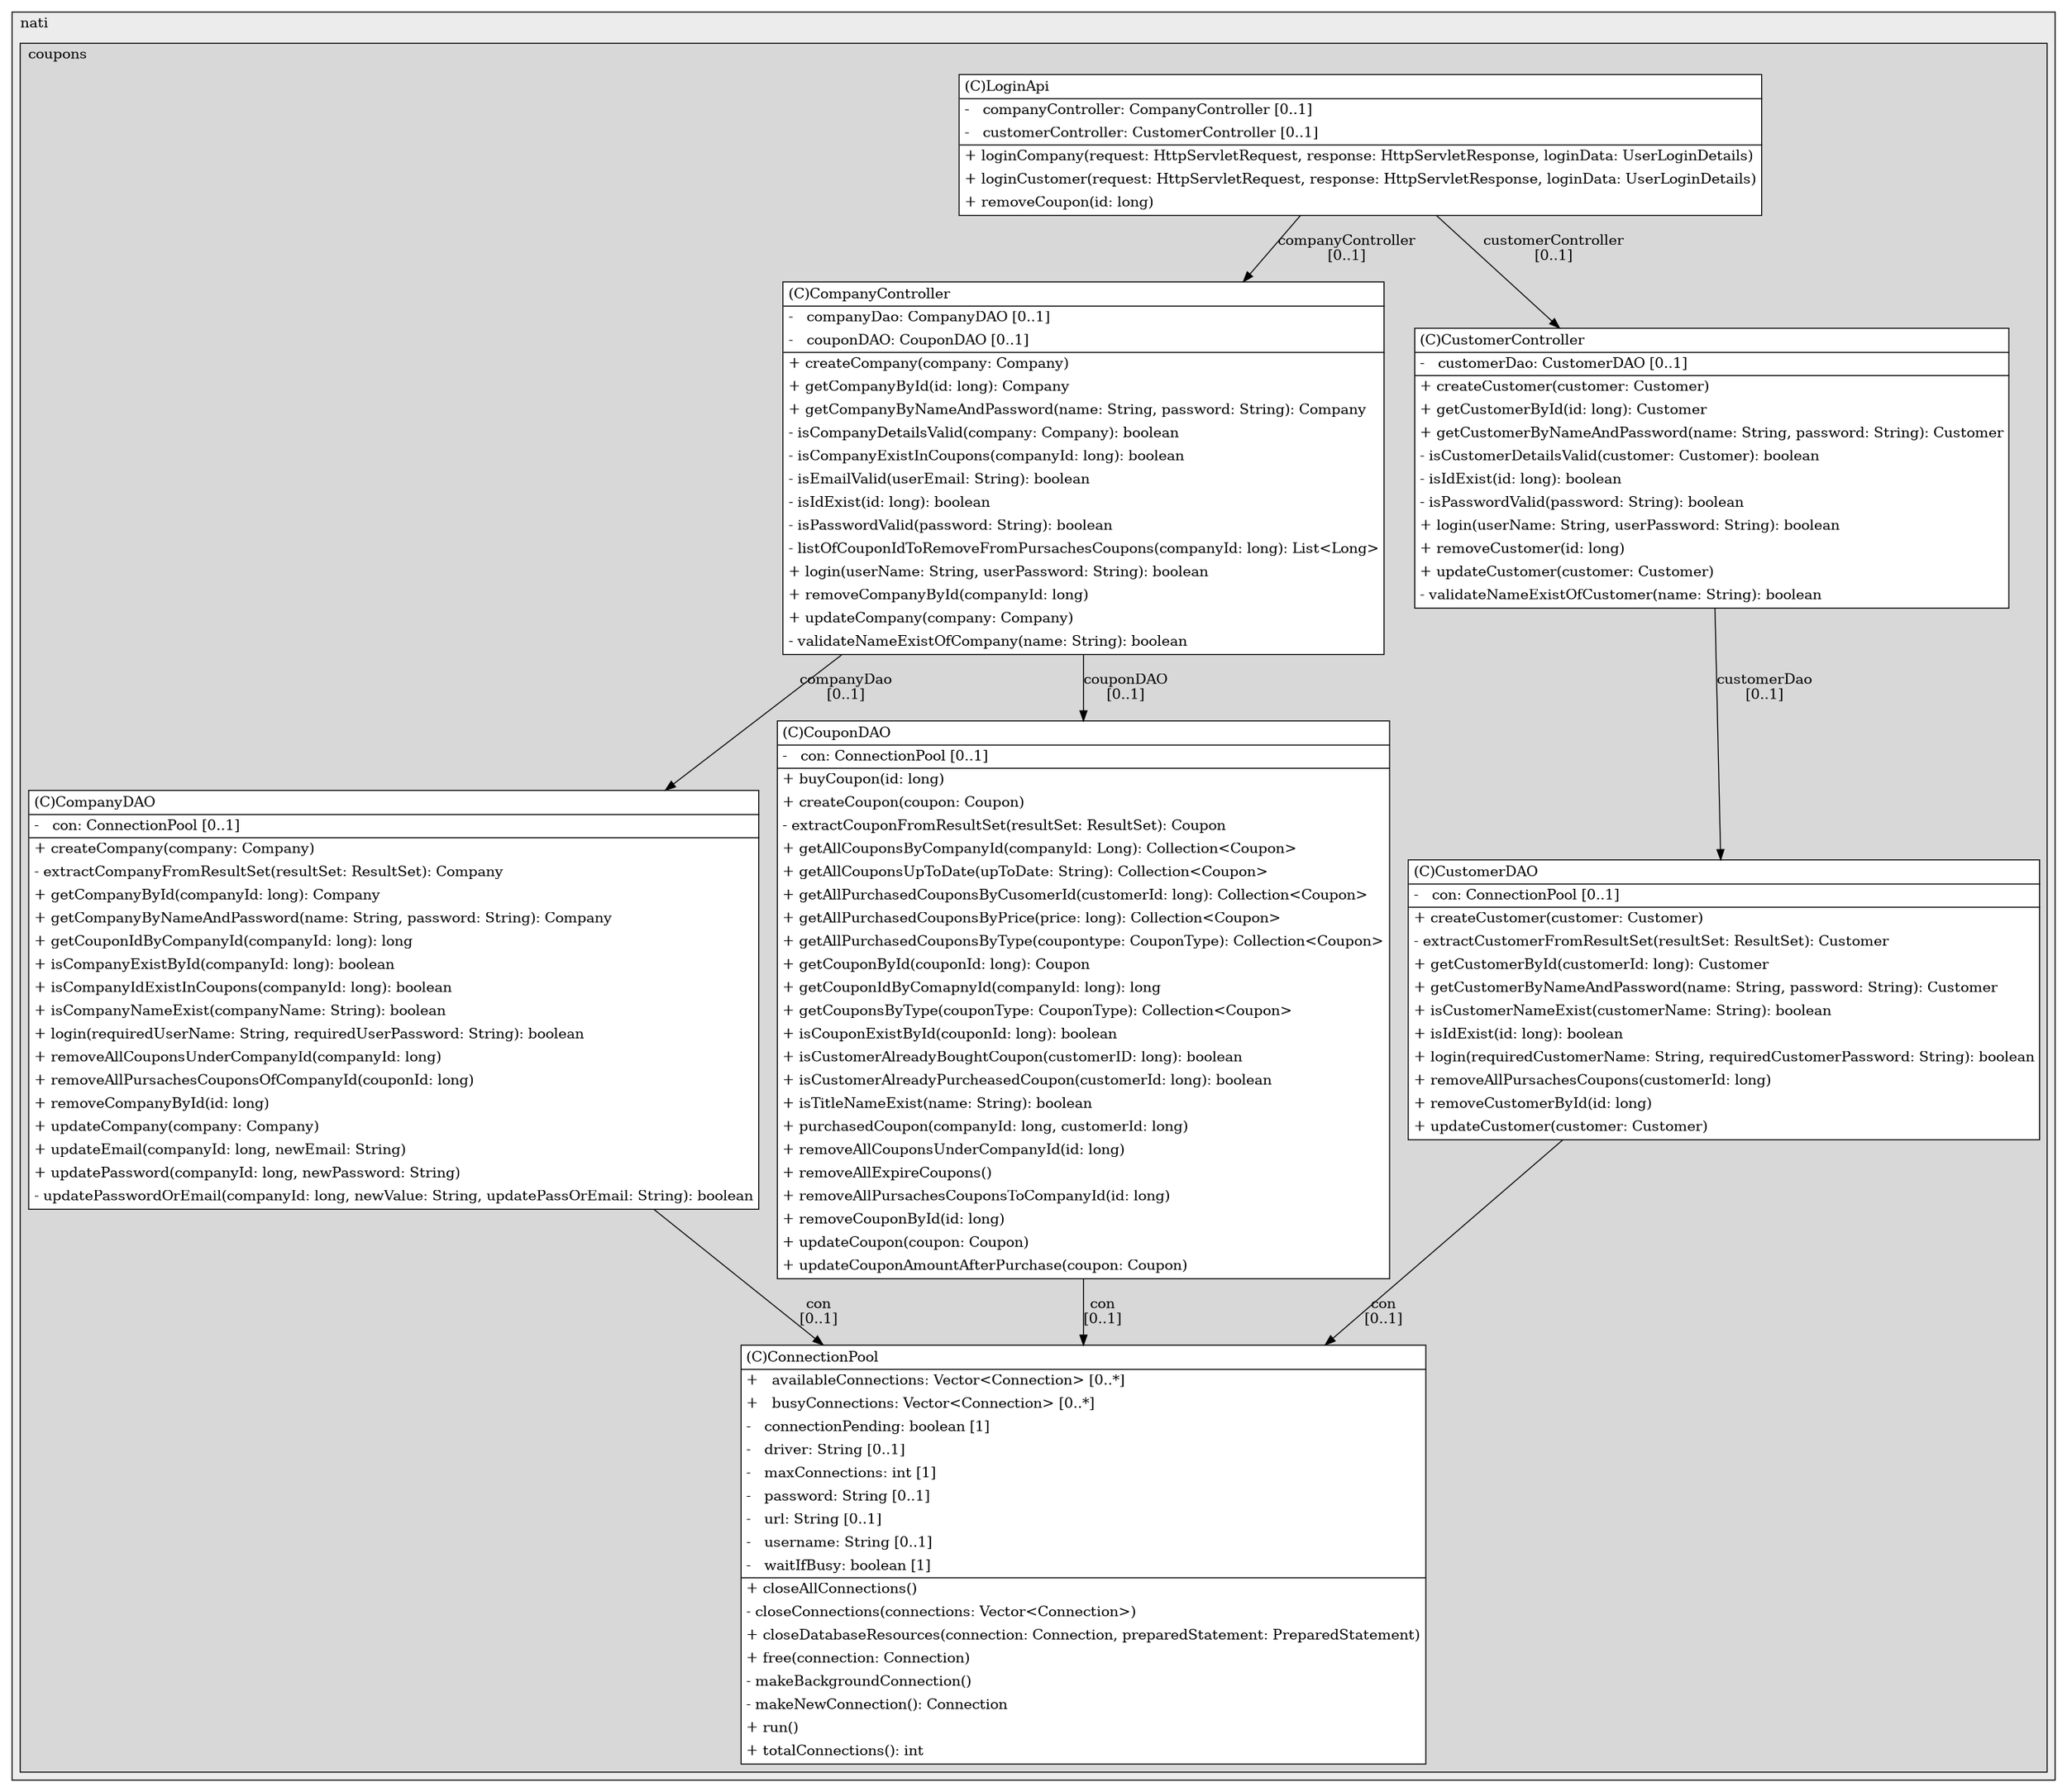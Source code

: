 @startuml

/' diagram meta data start
config=StructureConfiguration;
{
  "projectClassification": {
    "searchMode": "OpenProject", // OpenProject, AllProjects
    "includedProjects": "",
    "pathEndKeywords": "*.impl",
    "isClientPath": "",
    "isClientName": "",
    "isTestPath": "",
    "isTestName": "",
    "isMappingPath": "",
    "isMappingName": "",
    "isDataAccessPath": "",
    "isDataAccessName": "",
    "isDataStructurePath": "",
    "isDataStructureName": "",
    "isInterfaceStructuresPath": "",
    "isInterfaceStructuresName": "",
    "isEntryPointPath": "",
    "isEntryPointName": ""
  },
  "graphRestriction": {
    "classPackageExcludeFilter": "",
    "classPackageIncludeFilter": "",
    "classNameExcludeFilter": "",
    "classNameIncludeFilter": "",
    "methodNameExcludeFilter": "",
    "methodNameIncludeFilter": "",
    "removeByInheritance": "", // inheritance/annotation based filtering is done in a second step
    "removeByAnnotation": "",
    "removeByClassPackage": "", // cleanup the graph after inheritance/annotation based filtering is done
    "removeByClassName": "",
    "cutMappings": false,
    "cutEnum": true,
    "cutTests": true,
    "cutClient": true,
    "cutDataAccess": false,
    "cutInterfaceStructures": false,
    "cutDataStructures": false,
    "cutGetterAndSetter": true,
    "cutConstructors": true
  },
  "graphTraversal": {
    "forwardDepth": 6,
    "backwardDepth": 6,
    "classPackageExcludeFilter": "",
    "classPackageIncludeFilter": "",
    "classNameExcludeFilter": "",
    "classNameIncludeFilter": "",
    "methodNameExcludeFilter": "",
    "methodNameIncludeFilter": "",
    "hideMappings": false,
    "hideDataStructures": false,
    "hidePrivateMethods": true,
    "hideInterfaceCalls": true, // indirection: implementation -> interface (is hidden) -> implementation
    "onlyShowApplicationEntryPoints": false // root node is included
  },
  "details": {
    "aggregation": "GroupByClass", // ByClass, GroupByClass, None
    "showClassGenericTypes": true,
    "showMethods": true,
    "showMethodParameterNames": true,
    "showMethodParameterTypes": true,
    "showMethodReturnType": true,
    "showPackageLevels": 2,
    "showDetailedClassStructure": true
  },
  "rootClass": "com.nati.coupons.api.LoginApi"
}
diagram meta data end '/



digraph g {
    rankdir="TB"
    splines=polyline
    

'nodes 
subgraph cluster_3373928 { 
   	label=nati
	labeljust=l
	fillcolor="#ececec"
	style=filled
   
   subgraph cluster_501469319 { 
   	label=coupons
	labeljust=l
	fillcolor="#d8d8d8"
	style=filled
   
   CompanyController1113940164[
	label=<<TABLE BORDER="1" CELLBORDER="0" CELLPADDING="4" CELLSPACING="0">
<TR><TD ALIGN="LEFT" >(C)CompanyController</TD></TR>
<HR/>
<TR><TD ALIGN="LEFT" >-   companyDao: CompanyDAO [0..1]</TD></TR>
<TR><TD ALIGN="LEFT" >-   couponDAO: CouponDAO [0..1]</TD></TR>
<HR/>
<TR><TD ALIGN="LEFT" >+ createCompany(company: Company)</TD></TR>
<TR><TD ALIGN="LEFT" >+ getCompanyById(id: long): Company</TD></TR>
<TR><TD ALIGN="LEFT" >+ getCompanyByNameAndPassword(name: String, password: String): Company</TD></TR>
<TR><TD ALIGN="LEFT" >- isCompanyDetailsValid(company: Company): boolean</TD></TR>
<TR><TD ALIGN="LEFT" >- isCompanyExistInCoupons(companyId: long): boolean</TD></TR>
<TR><TD ALIGN="LEFT" >- isEmailValid(userEmail: String): boolean</TD></TR>
<TR><TD ALIGN="LEFT" >- isIdExist(id: long): boolean</TD></TR>
<TR><TD ALIGN="LEFT" >- isPasswordValid(password: String): boolean</TD></TR>
<TR><TD ALIGN="LEFT" >- listOfCouponIdToRemoveFromPursachesCoupons(companyId: long): List&lt;Long&gt;</TD></TR>
<TR><TD ALIGN="LEFT" >+ login(userName: String, userPassword: String): boolean</TD></TR>
<TR><TD ALIGN="LEFT" >+ removeCompanyById(companyId: long)</TD></TR>
<TR><TD ALIGN="LEFT" >+ updateCompany(company: Company)</TD></TR>
<TR><TD ALIGN="LEFT" >- validateNameExistOfCompany(name: String): boolean</TD></TR>
</TABLE>>
	style=filled
	margin=0
	shape=plaintext
	fillcolor="#FFFFFF"
];

CompanyDAO535161224[
	label=<<TABLE BORDER="1" CELLBORDER="0" CELLPADDING="4" CELLSPACING="0">
<TR><TD ALIGN="LEFT" >(C)CompanyDAO</TD></TR>
<HR/>
<TR><TD ALIGN="LEFT" >-   con: ConnectionPool [0..1]</TD></TR>
<HR/>
<TR><TD ALIGN="LEFT" >+ createCompany(company: Company)</TD></TR>
<TR><TD ALIGN="LEFT" >- extractCompanyFromResultSet(resultSet: ResultSet): Company</TD></TR>
<TR><TD ALIGN="LEFT" >+ getCompanyById(companyId: long): Company</TD></TR>
<TR><TD ALIGN="LEFT" >+ getCompanyByNameAndPassword(name: String, password: String): Company</TD></TR>
<TR><TD ALIGN="LEFT" >+ getCouponIdByCompanyId(companyId: long): long</TD></TR>
<TR><TD ALIGN="LEFT" >+ isCompanyExistById(companyId: long): boolean</TD></TR>
<TR><TD ALIGN="LEFT" >+ isCompanyIdExistInCoupons(companyId: long): boolean</TD></TR>
<TR><TD ALIGN="LEFT" >+ isCompanyNameExist(companyName: String): boolean</TD></TR>
<TR><TD ALIGN="LEFT" >+ login(requiredUserName: String, requiredUserPassword: String): boolean</TD></TR>
<TR><TD ALIGN="LEFT" >+ removeAllCouponsUnderCompanyId(companyId: long)</TD></TR>
<TR><TD ALIGN="LEFT" >+ removeAllPursachesCouponsOfCompanyId(couponId: long)</TD></TR>
<TR><TD ALIGN="LEFT" >+ removeCompanyById(id: long)</TD></TR>
<TR><TD ALIGN="LEFT" >+ updateCompany(company: Company)</TD></TR>
<TR><TD ALIGN="LEFT" >+ updateEmail(companyId: long, newEmail: String)</TD></TR>
<TR><TD ALIGN="LEFT" >+ updatePassword(companyId: long, newPassword: String)</TD></TR>
<TR><TD ALIGN="LEFT" >- updatePasswordOrEmail(companyId: long, newValue: String, updatePassOrEmail: String): boolean</TD></TR>
</TABLE>>
	style=filled
	margin=0
	shape=plaintext
	fillcolor="#FFFFFF"
];

ConnectionPool837948521[
	label=<<TABLE BORDER="1" CELLBORDER="0" CELLPADDING="4" CELLSPACING="0">
<TR><TD ALIGN="LEFT" >(C)ConnectionPool</TD></TR>
<HR/>
<TR><TD ALIGN="LEFT" >+   availableConnections: Vector&lt;Connection&gt; [0..*]</TD></TR>
<TR><TD ALIGN="LEFT" >+   busyConnections: Vector&lt;Connection&gt; [0..*]</TD></TR>
<TR><TD ALIGN="LEFT" >-   connectionPending: boolean [1]</TD></TR>
<TR><TD ALIGN="LEFT" >-   driver: String [0..1]</TD></TR>
<TR><TD ALIGN="LEFT" >-   maxConnections: int [1]</TD></TR>
<TR><TD ALIGN="LEFT" >-   password: String [0..1]</TD></TR>
<TR><TD ALIGN="LEFT" >-   url: String [0..1]</TD></TR>
<TR><TD ALIGN="LEFT" >-   username: String [0..1]</TD></TR>
<TR><TD ALIGN="LEFT" >-   waitIfBusy: boolean [1]</TD></TR>
<HR/>
<TR><TD ALIGN="LEFT" >+ closeAllConnections()</TD></TR>
<TR><TD ALIGN="LEFT" >- closeConnections(connections: Vector&lt;Connection&gt;)</TD></TR>
<TR><TD ALIGN="LEFT" >+ closeDatabaseResources(connection: Connection, preparedStatement: PreparedStatement)</TD></TR>
<TR><TD ALIGN="LEFT" >+ free(connection: Connection)</TD></TR>
<TR><TD ALIGN="LEFT" >- makeBackgroundConnection()</TD></TR>
<TR><TD ALIGN="LEFT" >- makeNewConnection(): Connection</TD></TR>
<TR><TD ALIGN="LEFT" >+ run()</TD></TR>
<TR><TD ALIGN="LEFT" >+ totalConnections(): int</TD></TR>
</TABLE>>
	style=filled
	margin=0
	shape=plaintext
	fillcolor="#FFFFFF"
];

CouponDAO535161224[
	label=<<TABLE BORDER="1" CELLBORDER="0" CELLPADDING="4" CELLSPACING="0">
<TR><TD ALIGN="LEFT" >(C)CouponDAO</TD></TR>
<HR/>
<TR><TD ALIGN="LEFT" >-   con: ConnectionPool [0..1]</TD></TR>
<HR/>
<TR><TD ALIGN="LEFT" >+ buyCoupon(id: long)</TD></TR>
<TR><TD ALIGN="LEFT" >+ createCoupon(coupon: Coupon)</TD></TR>
<TR><TD ALIGN="LEFT" >- extractCouponFromResultSet(resultSet: ResultSet): Coupon</TD></TR>
<TR><TD ALIGN="LEFT" >+ getAllCouponsByCompanyId(companyId: Long): Collection&lt;Coupon&gt;</TD></TR>
<TR><TD ALIGN="LEFT" >+ getAllCouponsUpToDate(upToDate: String): Collection&lt;Coupon&gt;</TD></TR>
<TR><TD ALIGN="LEFT" >+ getAllPurchasedCouponsByCusomerId(customerId: long): Collection&lt;Coupon&gt;</TD></TR>
<TR><TD ALIGN="LEFT" >+ getAllPurchasedCouponsByPrice(price: long): Collection&lt;Coupon&gt;</TD></TR>
<TR><TD ALIGN="LEFT" >+ getAllPurchasedCouponsByType(coupontype: CouponType): Collection&lt;Coupon&gt;</TD></TR>
<TR><TD ALIGN="LEFT" >+ getCouponById(couponId: long): Coupon</TD></TR>
<TR><TD ALIGN="LEFT" >+ getCouponIdByComapnyId(companyId: long): long</TD></TR>
<TR><TD ALIGN="LEFT" >+ getCouponsByType(couponType: CouponType): Collection&lt;Coupon&gt;</TD></TR>
<TR><TD ALIGN="LEFT" >+ isCouponExistById(couponId: long): boolean</TD></TR>
<TR><TD ALIGN="LEFT" >+ isCustomerAlreadyBoughtCoupon(customerID: long): boolean</TD></TR>
<TR><TD ALIGN="LEFT" >+ isCustomerAlreadyPurcheasedCoupon(customerId: long): boolean</TD></TR>
<TR><TD ALIGN="LEFT" >+ isTitleNameExist(name: String): boolean</TD></TR>
<TR><TD ALIGN="LEFT" >+ purchasedCoupon(companyId: long, customerId: long)</TD></TR>
<TR><TD ALIGN="LEFT" >+ removeAllCouponsUnderCompanyId(id: long)</TD></TR>
<TR><TD ALIGN="LEFT" >+ removeAllExpireCoupons()</TD></TR>
<TR><TD ALIGN="LEFT" >+ removeAllPursachesCouponsToCompanyId(id: long)</TD></TR>
<TR><TD ALIGN="LEFT" >+ removeCouponById(id: long)</TD></TR>
<TR><TD ALIGN="LEFT" >+ updateCoupon(coupon: Coupon)</TD></TR>
<TR><TD ALIGN="LEFT" >+ updateCouponAmountAfterPurchase(coupon: Coupon)</TD></TR>
</TABLE>>
	style=filled
	margin=0
	shape=plaintext
	fillcolor="#FFFFFF"
];

CustomerController1113940164[
	label=<<TABLE BORDER="1" CELLBORDER="0" CELLPADDING="4" CELLSPACING="0">
<TR><TD ALIGN="LEFT" >(C)CustomerController</TD></TR>
<HR/>
<TR><TD ALIGN="LEFT" >-   customerDao: CustomerDAO [0..1]</TD></TR>
<HR/>
<TR><TD ALIGN="LEFT" >+ createCustomer(customer: Customer)</TD></TR>
<TR><TD ALIGN="LEFT" >+ getCustomerById(id: long): Customer</TD></TR>
<TR><TD ALIGN="LEFT" >+ getCustomerByNameAndPassword(name: String, password: String): Customer</TD></TR>
<TR><TD ALIGN="LEFT" >- isCustomerDetailsValid(customer: Customer): boolean</TD></TR>
<TR><TD ALIGN="LEFT" >- isIdExist(id: long): boolean</TD></TR>
<TR><TD ALIGN="LEFT" >- isPasswordValid(password: String): boolean</TD></TR>
<TR><TD ALIGN="LEFT" >+ login(userName: String, userPassword: String): boolean</TD></TR>
<TR><TD ALIGN="LEFT" >+ removeCustomer(id: long)</TD></TR>
<TR><TD ALIGN="LEFT" >+ updateCustomer(customer: Customer)</TD></TR>
<TR><TD ALIGN="LEFT" >- validateNameExistOfCustomer(name: String): boolean</TD></TR>
</TABLE>>
	style=filled
	margin=0
	shape=plaintext
	fillcolor="#FFFFFF"
];

CustomerDAO535161224[
	label=<<TABLE BORDER="1" CELLBORDER="0" CELLPADDING="4" CELLSPACING="0">
<TR><TD ALIGN="LEFT" >(C)CustomerDAO</TD></TR>
<HR/>
<TR><TD ALIGN="LEFT" >-   con: ConnectionPool [0..1]</TD></TR>
<HR/>
<TR><TD ALIGN="LEFT" >+ createCustomer(customer: Customer)</TD></TR>
<TR><TD ALIGN="LEFT" >- extractCustomerFromResultSet(resultSet: ResultSet): Customer</TD></TR>
<TR><TD ALIGN="LEFT" >+ getCustomerById(customerId: long): Customer</TD></TR>
<TR><TD ALIGN="LEFT" >+ getCustomerByNameAndPassword(name: String, password: String): Customer</TD></TR>
<TR><TD ALIGN="LEFT" >+ isCustomerNameExist(customerName: String): boolean</TD></TR>
<TR><TD ALIGN="LEFT" >+ isIdExist(id: long): boolean</TD></TR>
<TR><TD ALIGN="LEFT" >+ login(requiredCustomerName: String, requiredCustomerPassword: String): boolean</TD></TR>
<TR><TD ALIGN="LEFT" >+ removeAllPursachesCoupons(customerId: long)</TD></TR>
<TR><TD ALIGN="LEFT" >+ removeCustomerById(id: long)</TD></TR>
<TR><TD ALIGN="LEFT" >+ updateCustomer(customer: Customer)</TD></TR>
</TABLE>>
	style=filled
	margin=0
	shape=plaintext
	fillcolor="#FFFFFF"
];

LoginApi535163648[
	label=<<TABLE BORDER="1" CELLBORDER="0" CELLPADDING="4" CELLSPACING="0">
<TR><TD ALIGN="LEFT" >(C)LoginApi</TD></TR>
<HR/>
<TR><TD ALIGN="LEFT" >-   companyController: CompanyController [0..1]</TD></TR>
<TR><TD ALIGN="LEFT" >-   customerController: CustomerController [0..1]</TD></TR>
<HR/>
<TR><TD ALIGN="LEFT" >+ loginCompany(request: HttpServletRequest, response: HttpServletResponse, loginData: UserLoginDetails)</TD></TR>
<TR><TD ALIGN="LEFT" >+ loginCustomer(request: HttpServletRequest, response: HttpServletResponse, loginData: UserLoginDetails)</TD></TR>
<TR><TD ALIGN="LEFT" >+ removeCoupon(id: long)</TD></TR>
</TABLE>>
	style=filled
	margin=0
	shape=plaintext
	fillcolor="#FFFFFF"
];
} 
} 

'edges    
CompanyController1113940164 -> CompanyDAO535161224[label="companyDao
[0..1]"];
CompanyController1113940164 -> CouponDAO535161224[label="couponDAO
[0..1]"];
CompanyDAO535161224 -> ConnectionPool837948521[label="con
[0..1]"];
CouponDAO535161224 -> ConnectionPool837948521[label="con
[0..1]"];
CustomerController1113940164 -> CustomerDAO535161224[label="customerDao
[0..1]"];
CustomerDAO535161224 -> ConnectionPool837948521[label="con
[0..1]"];
LoginApi535163648 -> CompanyController1113940164[label="companyController
[0..1]"];
LoginApi535163648 -> CustomerController1113940164[label="customerController
[0..1]"];
    
}
@enduml